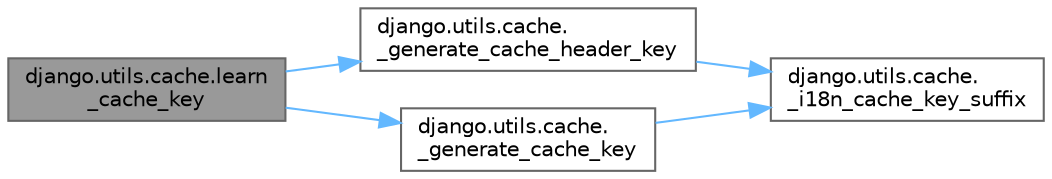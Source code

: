 digraph "django.utils.cache.learn_cache_key"
{
 // LATEX_PDF_SIZE
  bgcolor="transparent";
  edge [fontname=Helvetica,fontsize=10,labelfontname=Helvetica,labelfontsize=10];
  node [fontname=Helvetica,fontsize=10,shape=box,height=0.2,width=0.4];
  rankdir="LR";
  Node1 [id="Node000001",label="django.utils.cache.learn\l_cache_key",height=0.2,width=0.4,color="gray40", fillcolor="grey60", style="filled", fontcolor="black",tooltip=" "];
  Node1 -> Node2 [id="edge1_Node000001_Node000002",color="steelblue1",style="solid",tooltip=" "];
  Node2 [id="Node000002",label="django.utils.cache.\l_generate_cache_header_key",height=0.2,width=0.4,color="grey40", fillcolor="white", style="filled",URL="$namespacedjango_1_1utils_1_1cache.html#abe3f196643bed3c5cae2b0ca66a391fd",tooltip=" "];
  Node2 -> Node3 [id="edge2_Node000002_Node000003",color="steelblue1",style="solid",tooltip=" "];
  Node3 [id="Node000003",label="django.utils.cache.\l_i18n_cache_key_suffix",height=0.2,width=0.4,color="grey40", fillcolor="white", style="filled",URL="$namespacedjango_1_1utils_1_1cache.html#aa21b2116ec40b6bc5980a83fdeb66c1c",tooltip=" "];
  Node1 -> Node4 [id="edge3_Node000001_Node000004",color="steelblue1",style="solid",tooltip=" "];
  Node4 [id="Node000004",label="django.utils.cache.\l_generate_cache_key",height=0.2,width=0.4,color="grey40", fillcolor="white", style="filled",URL="$namespacedjango_1_1utils_1_1cache.html#a757f75067e9f2f476abe25f68d7f5203",tooltip=" "];
  Node4 -> Node3 [id="edge4_Node000004_Node000003",color="steelblue1",style="solid",tooltip=" "];
}
